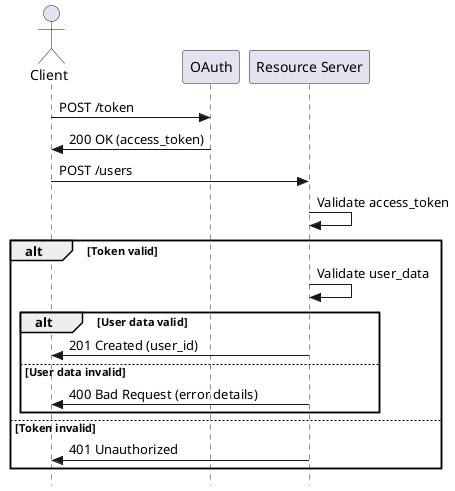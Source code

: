 @startuml lab02_zad01_create
skinparam Style strictuml

actor Client as Client
participant "OAuth" as OAuth
participant "Resource Server" as ResourceServer

Client -> OAuth: POST /token
OAuth -> Client: 200 OK (access_token)

Client -> ResourceServer: POST /users
ResourceServer -> ResourceServer: Validate access_token
alt Token valid
    ResourceServer -> ResourceServer: Validate user_data
    alt User data valid
        ResourceServer -> Client: 201 Created (user_id)
    else User data invalid
        ResourceServer -> Client: 400 Bad Request (error details)
    end
else Token invalid
    ResourceServer -> Client: 401 Unauthorized
end
@enduml